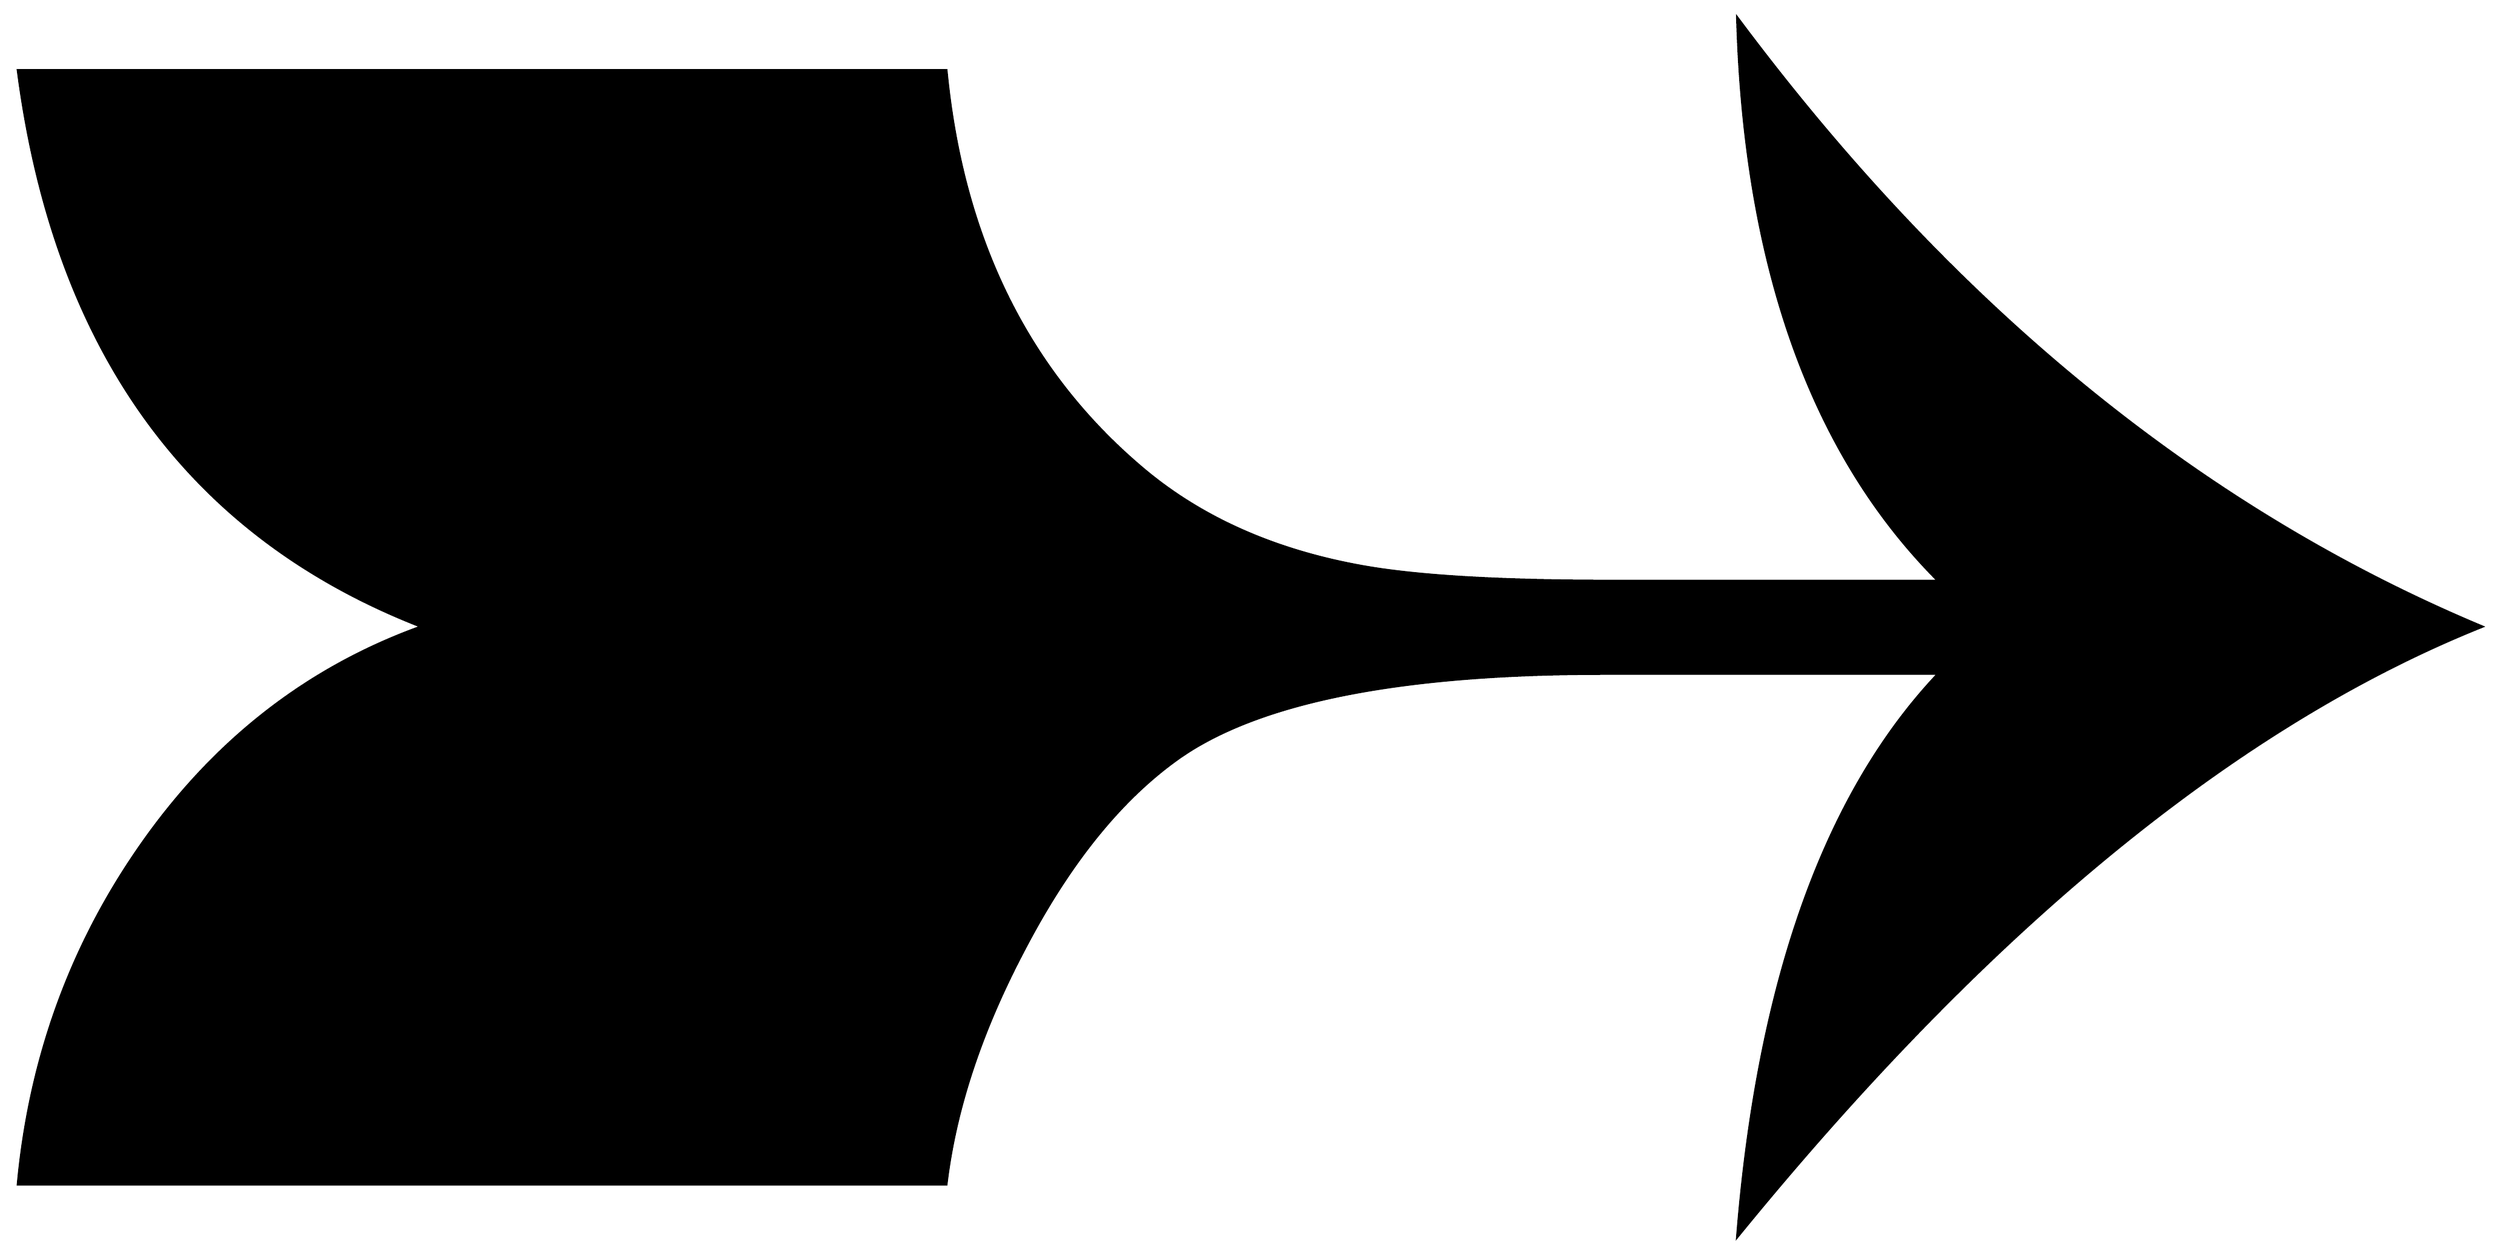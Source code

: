


\begin{tikzpicture}[y=0.80pt, x=0.80pt, yscale=-1.0, xscale=1.0, inner sep=0pt, outer sep=0pt]
\begin{scope}[shift={(100.0,1832.0)},nonzero rule]
  \path[draw=.,fill=.,line width=1.600pt] (1937.0,-709.0) ..
    controls (1754.333,-635.667) and (1569.333,-484.0) ..
    (1382.0,-254.0) .. controls (1397.333,-444.667) and
    (1447.333,-584.667) .. (1532.0,-674.0) -- (1282.0,-674.0) ..
    controls (1129.333,-674.0) and (1023.333,-652.667) ..
    (964.0,-610.0) .. controls (921.333,-579.333) and (883.333,-532.0)
    .. (850.0,-468.0) .. controls (818.0,-407.333) and
    (798.667,-349.0) .. (792.0,-293.0) -- (100.0,-293.0) ..
    controls (108.667,-386.333) and (139.0,-470.333) .. (191.0,-545.0)
    .. controls (245.667,-623.667) and (315.667,-678.333) ..
    (401.0,-709.0) .. controls (227.667,-776.333) and (127.333,-914.667)
    .. (100.0,-1124.0) -- (792.0,-1124.0) .. controls
    (804.0,-999.333) and (852.0,-901.0) .. (936.0,-829.0) ..
    controls (980.0,-791.0) and (1035.333,-766.0) ..
    (1102.0,-754.0) .. controls (1142.667,-746.667) and
    (1204.0,-743.0) .. (1286.0,-743.0) -- (1532.0,-743.0) ..
    controls (1437.333,-837.667) and (1387.333,-977.667) ..
    (1382.0,-1163.0) .. controls (1542.0,-948.333) and
    (1727.0,-797.0) .. (1937.0,-709.0) -- cycle;
\end{scope}

\end{tikzpicture}

